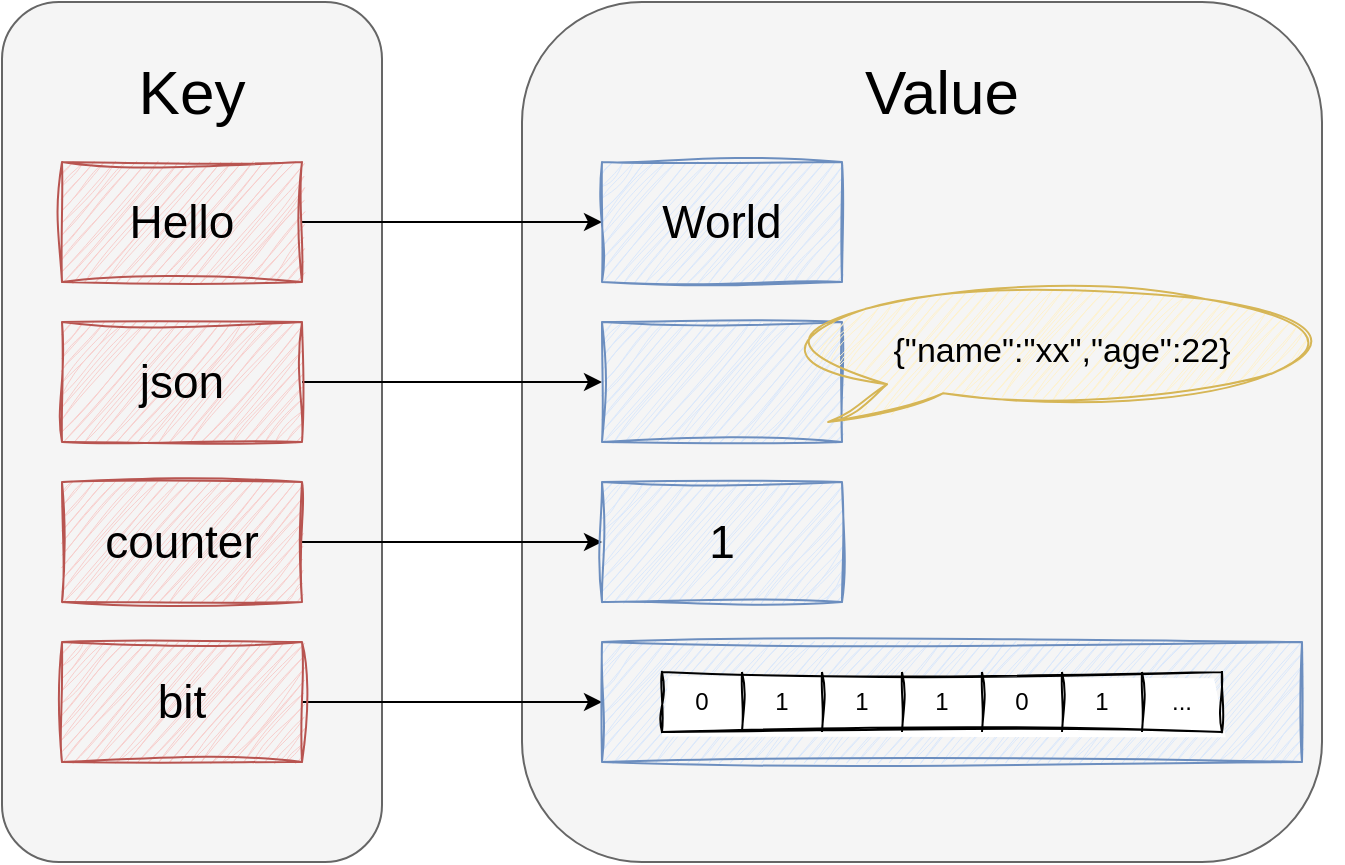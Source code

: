 <mxfile version="21.2.9" type="github">
  <diagram name="第 1 页" id="inXjqxJm3PCsNOpt_Smz">
    <mxGraphModel dx="1206" dy="663" grid="0" gridSize="10" guides="1" tooltips="1" connect="1" arrows="1" fold="1" page="1" pageScale="1" pageWidth="827" pageHeight="1169" math="0" shadow="0">
      <root>
        <mxCell id="0" />
        <mxCell id="1" parent="0" />
        <mxCell id="JNq52FbRvZWfLaLHZigu-25" value="" style="rounded=1;whiteSpace=wrap;html=1;fillColor=#f5f5f5;fontColor=#333333;strokeColor=#666666;" vertex="1" parent="1">
          <mxGeometry x="300" y="120" width="400" height="430" as="geometry" />
        </mxCell>
        <mxCell id="JNq52FbRvZWfLaLHZigu-23" value="" style="rounded=1;whiteSpace=wrap;html=1;fillColor=#f5f5f5;fontColor=#333333;strokeColor=#666666;" vertex="1" parent="1">
          <mxGeometry x="40" y="120" width="190" height="430" as="geometry" />
        </mxCell>
        <mxCell id="JNq52FbRvZWfLaLHZigu-19" style="edgeStyle=orthogonalEdgeStyle;rounded=0;orthogonalLoop=1;jettySize=auto;html=1;exitX=1;exitY=0.5;exitDx=0;exitDy=0;entryX=0;entryY=0.5;entryDx=0;entryDy=0;" edge="1" parent="1" source="JNq52FbRvZWfLaLHZigu-1" target="JNq52FbRvZWfLaLHZigu-5">
          <mxGeometry relative="1" as="geometry" />
        </mxCell>
        <mxCell id="JNq52FbRvZWfLaLHZigu-1" value="Hello" style="rounded=0;whiteSpace=wrap;html=1;fillColor=#f8cecc;strokeColor=#b85450;sketch=1;curveFitting=1;jiggle=2;fontSize=23;" vertex="1" parent="1">
          <mxGeometry x="70" y="200" width="120" height="60" as="geometry" />
        </mxCell>
        <mxCell id="JNq52FbRvZWfLaLHZigu-20" style="edgeStyle=orthogonalEdgeStyle;rounded=0;orthogonalLoop=1;jettySize=auto;html=1;exitX=1;exitY=0.5;exitDx=0;exitDy=0;" edge="1" parent="1" source="JNq52FbRvZWfLaLHZigu-2" target="JNq52FbRvZWfLaLHZigu-6">
          <mxGeometry relative="1" as="geometry" />
        </mxCell>
        <mxCell id="JNq52FbRvZWfLaLHZigu-2" value="json" style="rounded=0;whiteSpace=wrap;html=1;fillColor=#f8cecc;strokeColor=#b85450;sketch=1;curveFitting=1;jiggle=2;fontSize=23;" vertex="1" parent="1">
          <mxGeometry x="70" y="280" width="120" height="60" as="geometry" />
        </mxCell>
        <mxCell id="JNq52FbRvZWfLaLHZigu-21" style="edgeStyle=orthogonalEdgeStyle;rounded=0;orthogonalLoop=1;jettySize=auto;html=1;exitX=1;exitY=0.5;exitDx=0;exitDy=0;entryX=0;entryY=0.5;entryDx=0;entryDy=0;" edge="1" parent="1" source="JNq52FbRvZWfLaLHZigu-3" target="JNq52FbRvZWfLaLHZigu-7">
          <mxGeometry relative="1" as="geometry" />
        </mxCell>
        <mxCell id="JNq52FbRvZWfLaLHZigu-3" value="counter" style="rounded=0;whiteSpace=wrap;html=1;fillColor=#f8cecc;strokeColor=#b85450;sketch=1;curveFitting=1;jiggle=2;fontSize=23;" vertex="1" parent="1">
          <mxGeometry x="70" y="360" width="120" height="60" as="geometry" />
        </mxCell>
        <mxCell id="JNq52FbRvZWfLaLHZigu-22" style="edgeStyle=orthogonalEdgeStyle;rounded=0;orthogonalLoop=1;jettySize=auto;html=1;exitX=1;exitY=0.5;exitDx=0;exitDy=0;entryX=0;entryY=0.5;entryDx=0;entryDy=0;" edge="1" parent="1" source="JNq52FbRvZWfLaLHZigu-4" target="JNq52FbRvZWfLaLHZigu-8">
          <mxGeometry relative="1" as="geometry" />
        </mxCell>
        <mxCell id="JNq52FbRvZWfLaLHZigu-4" value="bit" style="rounded=0;whiteSpace=wrap;html=1;fillColor=#f8cecc;strokeColor=#b85450;sketch=1;curveFitting=1;jiggle=2;fontSize=23;" vertex="1" parent="1">
          <mxGeometry x="70" y="440" width="120" height="60" as="geometry" />
        </mxCell>
        <mxCell id="JNq52FbRvZWfLaLHZigu-5" value="World" style="rounded=0;whiteSpace=wrap;html=1;fillColor=#dae8fc;strokeColor=#6c8ebf;sketch=1;curveFitting=1;jiggle=2;fontSize=23;" vertex="1" parent="1">
          <mxGeometry x="340" y="200" width="120" height="60" as="geometry" />
        </mxCell>
        <mxCell id="JNq52FbRvZWfLaLHZigu-6" value="" style="rounded=0;whiteSpace=wrap;html=1;fillColor=#dae8fc;strokeColor=#6c8ebf;sketch=1;curveFitting=1;jiggle=2;fontSize=23;" vertex="1" parent="1">
          <mxGeometry x="340" y="280" width="120" height="60" as="geometry" />
        </mxCell>
        <mxCell id="JNq52FbRvZWfLaLHZigu-7" value="1" style="rounded=0;whiteSpace=wrap;html=1;fillColor=#dae8fc;strokeColor=#6c8ebf;sketch=1;curveFitting=1;jiggle=2;fontSize=23;" vertex="1" parent="1">
          <mxGeometry x="340" y="360" width="120" height="60" as="geometry" />
        </mxCell>
        <mxCell id="JNq52FbRvZWfLaLHZigu-8" value="&lt;table&gt;&lt;tbody&gt;&lt;tr&gt;&lt;td&gt;&lt;br&gt;&lt;/td&gt;&lt;td&gt;&lt;br&gt;&lt;/td&gt;&lt;td&gt;&lt;br&gt;&lt;/td&gt;&lt;td&gt;&lt;br&gt;&lt;/td&gt;&lt;td&gt;&lt;br&gt;&lt;/td&gt;&lt;td&gt;&lt;br&gt;&lt;/td&gt;&lt;/tr&gt;&lt;/tbody&gt;&lt;/table&gt;" style="rounded=0;whiteSpace=wrap;html=1;fillColor=#dae8fc;strokeColor=#6c8ebf;sketch=1;curveFitting=1;jiggle=2;fontSize=23;" vertex="1" parent="1">
          <mxGeometry x="340" y="440" width="350" height="60" as="geometry" />
        </mxCell>
        <mxCell id="JNq52FbRvZWfLaLHZigu-9" value="{&quot;name&quot;:&quot;xx&quot;,&quot;age&quot;:22}" style="whiteSpace=wrap;html=1;shape=mxgraph.basic.oval_callout;fontSize=17;fillColor=#fff2cc;strokeColor=#d6b656;sketch=1;curveFitting=1;jiggle=2;" vertex="1" parent="1">
          <mxGeometry x="430" y="260" width="280" height="70" as="geometry" />
        </mxCell>
        <mxCell id="JNq52FbRvZWfLaLHZigu-10" value="" style="shape=table;startSize=0;container=1;collapsible=0;childLayout=tableLayout;sketch=1;curveFitting=1;jiggle=2;" vertex="1" parent="1">
          <mxGeometry x="370" y="455" width="280" height="30" as="geometry" />
        </mxCell>
        <mxCell id="JNq52FbRvZWfLaLHZigu-11" value="" style="shape=tableRow;horizontal=0;startSize=0;swimlaneHead=0;swimlaneBody=0;strokeColor=inherit;top=0;left=0;bottom=0;right=0;collapsible=0;dropTarget=0;fillColor=none;points=[[0,0.5],[1,0.5]];portConstraint=eastwest;" vertex="1" parent="JNq52FbRvZWfLaLHZigu-10">
          <mxGeometry width="280" height="30" as="geometry" />
        </mxCell>
        <mxCell id="JNq52FbRvZWfLaLHZigu-12" value="0" style="shape=partialRectangle;html=1;whiteSpace=wrap;connectable=0;strokeColor=inherit;overflow=hidden;fillColor=none;top=0;left=0;bottom=0;right=0;pointerEvents=1;" vertex="1" parent="JNq52FbRvZWfLaLHZigu-11">
          <mxGeometry width="40" height="30" as="geometry">
            <mxRectangle width="40" height="30" as="alternateBounds" />
          </mxGeometry>
        </mxCell>
        <mxCell id="JNq52FbRvZWfLaLHZigu-13" value="1" style="shape=partialRectangle;html=1;whiteSpace=wrap;connectable=0;strokeColor=inherit;overflow=hidden;fillColor=none;top=0;left=0;bottom=0;right=0;pointerEvents=1;" vertex="1" parent="JNq52FbRvZWfLaLHZigu-11">
          <mxGeometry x="40" width="40" height="30" as="geometry">
            <mxRectangle width="40" height="30" as="alternateBounds" />
          </mxGeometry>
        </mxCell>
        <mxCell id="JNq52FbRvZWfLaLHZigu-14" value="1" style="shape=partialRectangle;html=1;whiteSpace=wrap;connectable=0;strokeColor=inherit;overflow=hidden;fillColor=none;top=0;left=0;bottom=0;right=0;pointerEvents=1;" vertex="1" parent="JNq52FbRvZWfLaLHZigu-11">
          <mxGeometry x="80" width="40" height="30" as="geometry">
            <mxRectangle width="40" height="30" as="alternateBounds" />
          </mxGeometry>
        </mxCell>
        <mxCell id="JNq52FbRvZWfLaLHZigu-15" value="1" style="shape=partialRectangle;html=1;whiteSpace=wrap;connectable=0;strokeColor=inherit;overflow=hidden;fillColor=none;top=0;left=0;bottom=0;right=0;pointerEvents=1;" vertex="1" parent="JNq52FbRvZWfLaLHZigu-11">
          <mxGeometry x="120" width="40" height="30" as="geometry">
            <mxRectangle width="40" height="30" as="alternateBounds" />
          </mxGeometry>
        </mxCell>
        <mxCell id="JNq52FbRvZWfLaLHZigu-16" value="0" style="shape=partialRectangle;html=1;whiteSpace=wrap;connectable=0;strokeColor=inherit;overflow=hidden;fillColor=none;top=0;left=0;bottom=0;right=0;pointerEvents=1;" vertex="1" parent="JNq52FbRvZWfLaLHZigu-11">
          <mxGeometry x="160" width="40" height="30" as="geometry">
            <mxRectangle width="40" height="30" as="alternateBounds" />
          </mxGeometry>
        </mxCell>
        <mxCell id="JNq52FbRvZWfLaLHZigu-17" value="1" style="shape=partialRectangle;html=1;whiteSpace=wrap;connectable=0;strokeColor=inherit;overflow=hidden;fillColor=none;top=0;left=0;bottom=0;right=0;pointerEvents=1;" vertex="1" parent="JNq52FbRvZWfLaLHZigu-11">
          <mxGeometry x="200" width="40" height="30" as="geometry">
            <mxRectangle width="40" height="30" as="alternateBounds" />
          </mxGeometry>
        </mxCell>
        <mxCell id="JNq52FbRvZWfLaLHZigu-18" value="..." style="shape=partialRectangle;html=1;whiteSpace=wrap;connectable=0;strokeColor=inherit;overflow=hidden;fillColor=none;top=0;left=0;bottom=0;right=0;pointerEvents=1;" vertex="1" parent="JNq52FbRvZWfLaLHZigu-11">
          <mxGeometry x="240" width="40" height="30" as="geometry">
            <mxRectangle width="40" height="30" as="alternateBounds" />
          </mxGeometry>
        </mxCell>
        <mxCell id="JNq52FbRvZWfLaLHZigu-24" value="Key" style="text;html=1;strokeColor=none;fillColor=none;align=center;verticalAlign=middle;whiteSpace=wrap;rounded=0;fontSize=31;" vertex="1" parent="1">
          <mxGeometry x="105" y="150" width="60" height="30" as="geometry" />
        </mxCell>
        <mxCell id="JNq52FbRvZWfLaLHZigu-26" value="Value" style="text;html=1;strokeColor=none;fillColor=none;align=center;verticalAlign=middle;whiteSpace=wrap;rounded=0;fontSize=31;" vertex="1" parent="1">
          <mxGeometry x="480" y="150" width="60" height="30" as="geometry" />
        </mxCell>
      </root>
    </mxGraphModel>
  </diagram>
</mxfile>
